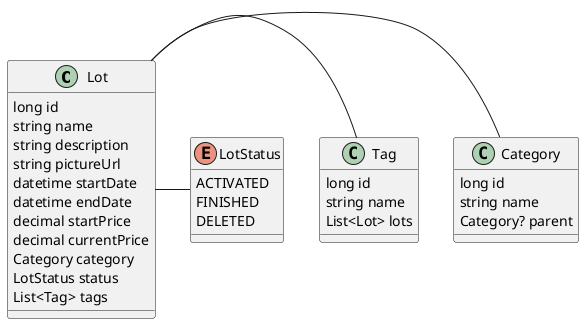 @startuml

class Lot {
    long id
    string name
    string description
    string pictureUrl
    datetime startDate
    datetime endDate
    decimal startPrice
    decimal currentPrice
    Category category
    LotStatus status
    List<Tag> tags
}

class Tag {
    long id
    string name
    List<Lot> lots
}

class Category {
    long id
    string name
    Category? parent
}

enum LotStatus {
    ACTIVATED
    FINISHED
    DELETED
}

Lot - Category
Lot - Tag
Lot - LotStatus

@enduml